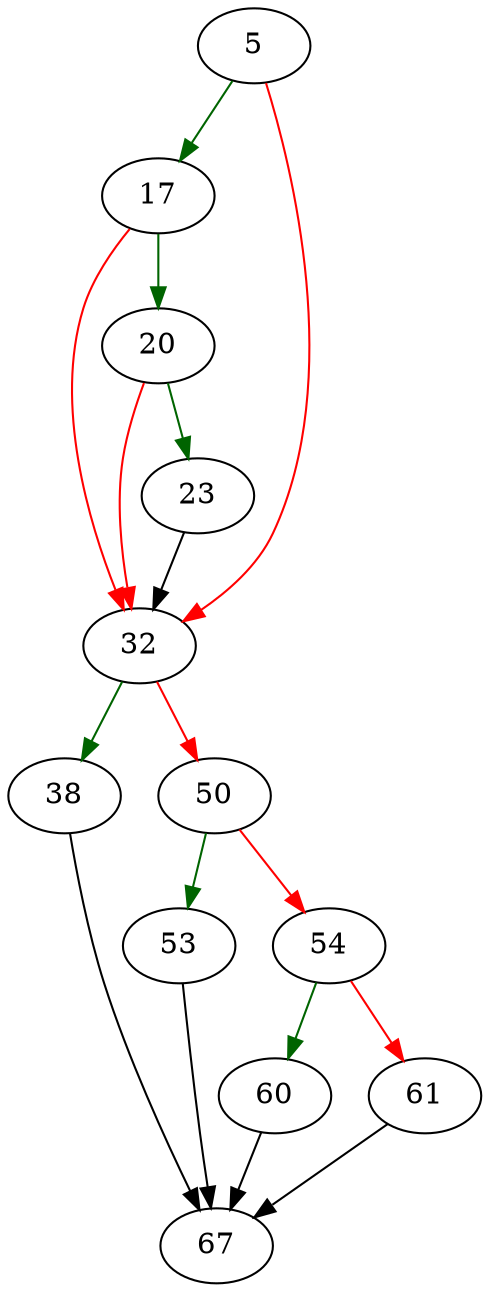 strict digraph "exprMightBeIndexed" {
	// Node definitions.
	5 [entry=true];
	17;
	32;
	20;
	23;
	38;
	50;
	67;
	53;
	54;
	60;
	61;

	// Edge definitions.
	5 -> 17 [
		color=darkgreen
		cond=true
	];
	5 -> 32 [
		color=red
		cond=false
	];
	17 -> 32 [
		color=red
		cond=false
	];
	17 -> 20 [
		color=darkgreen
		cond=true
	];
	32 -> 38 [
		color=darkgreen
		cond=true
	];
	32 -> 50 [
		color=red
		cond=false
	];
	20 -> 32 [
		color=red
		cond=false
	];
	20 -> 23 [
		color=darkgreen
		cond=true
	];
	23 -> 32;
	38 -> 67;
	50 -> 53 [
		color=darkgreen
		cond=true
	];
	50 -> 54 [
		color=red
		cond=false
	];
	53 -> 67;
	54 -> 60 [
		color=darkgreen
		cond=true
	];
	54 -> 61 [
		color=red
		cond=false
	];
	60 -> 67;
	61 -> 67;
}